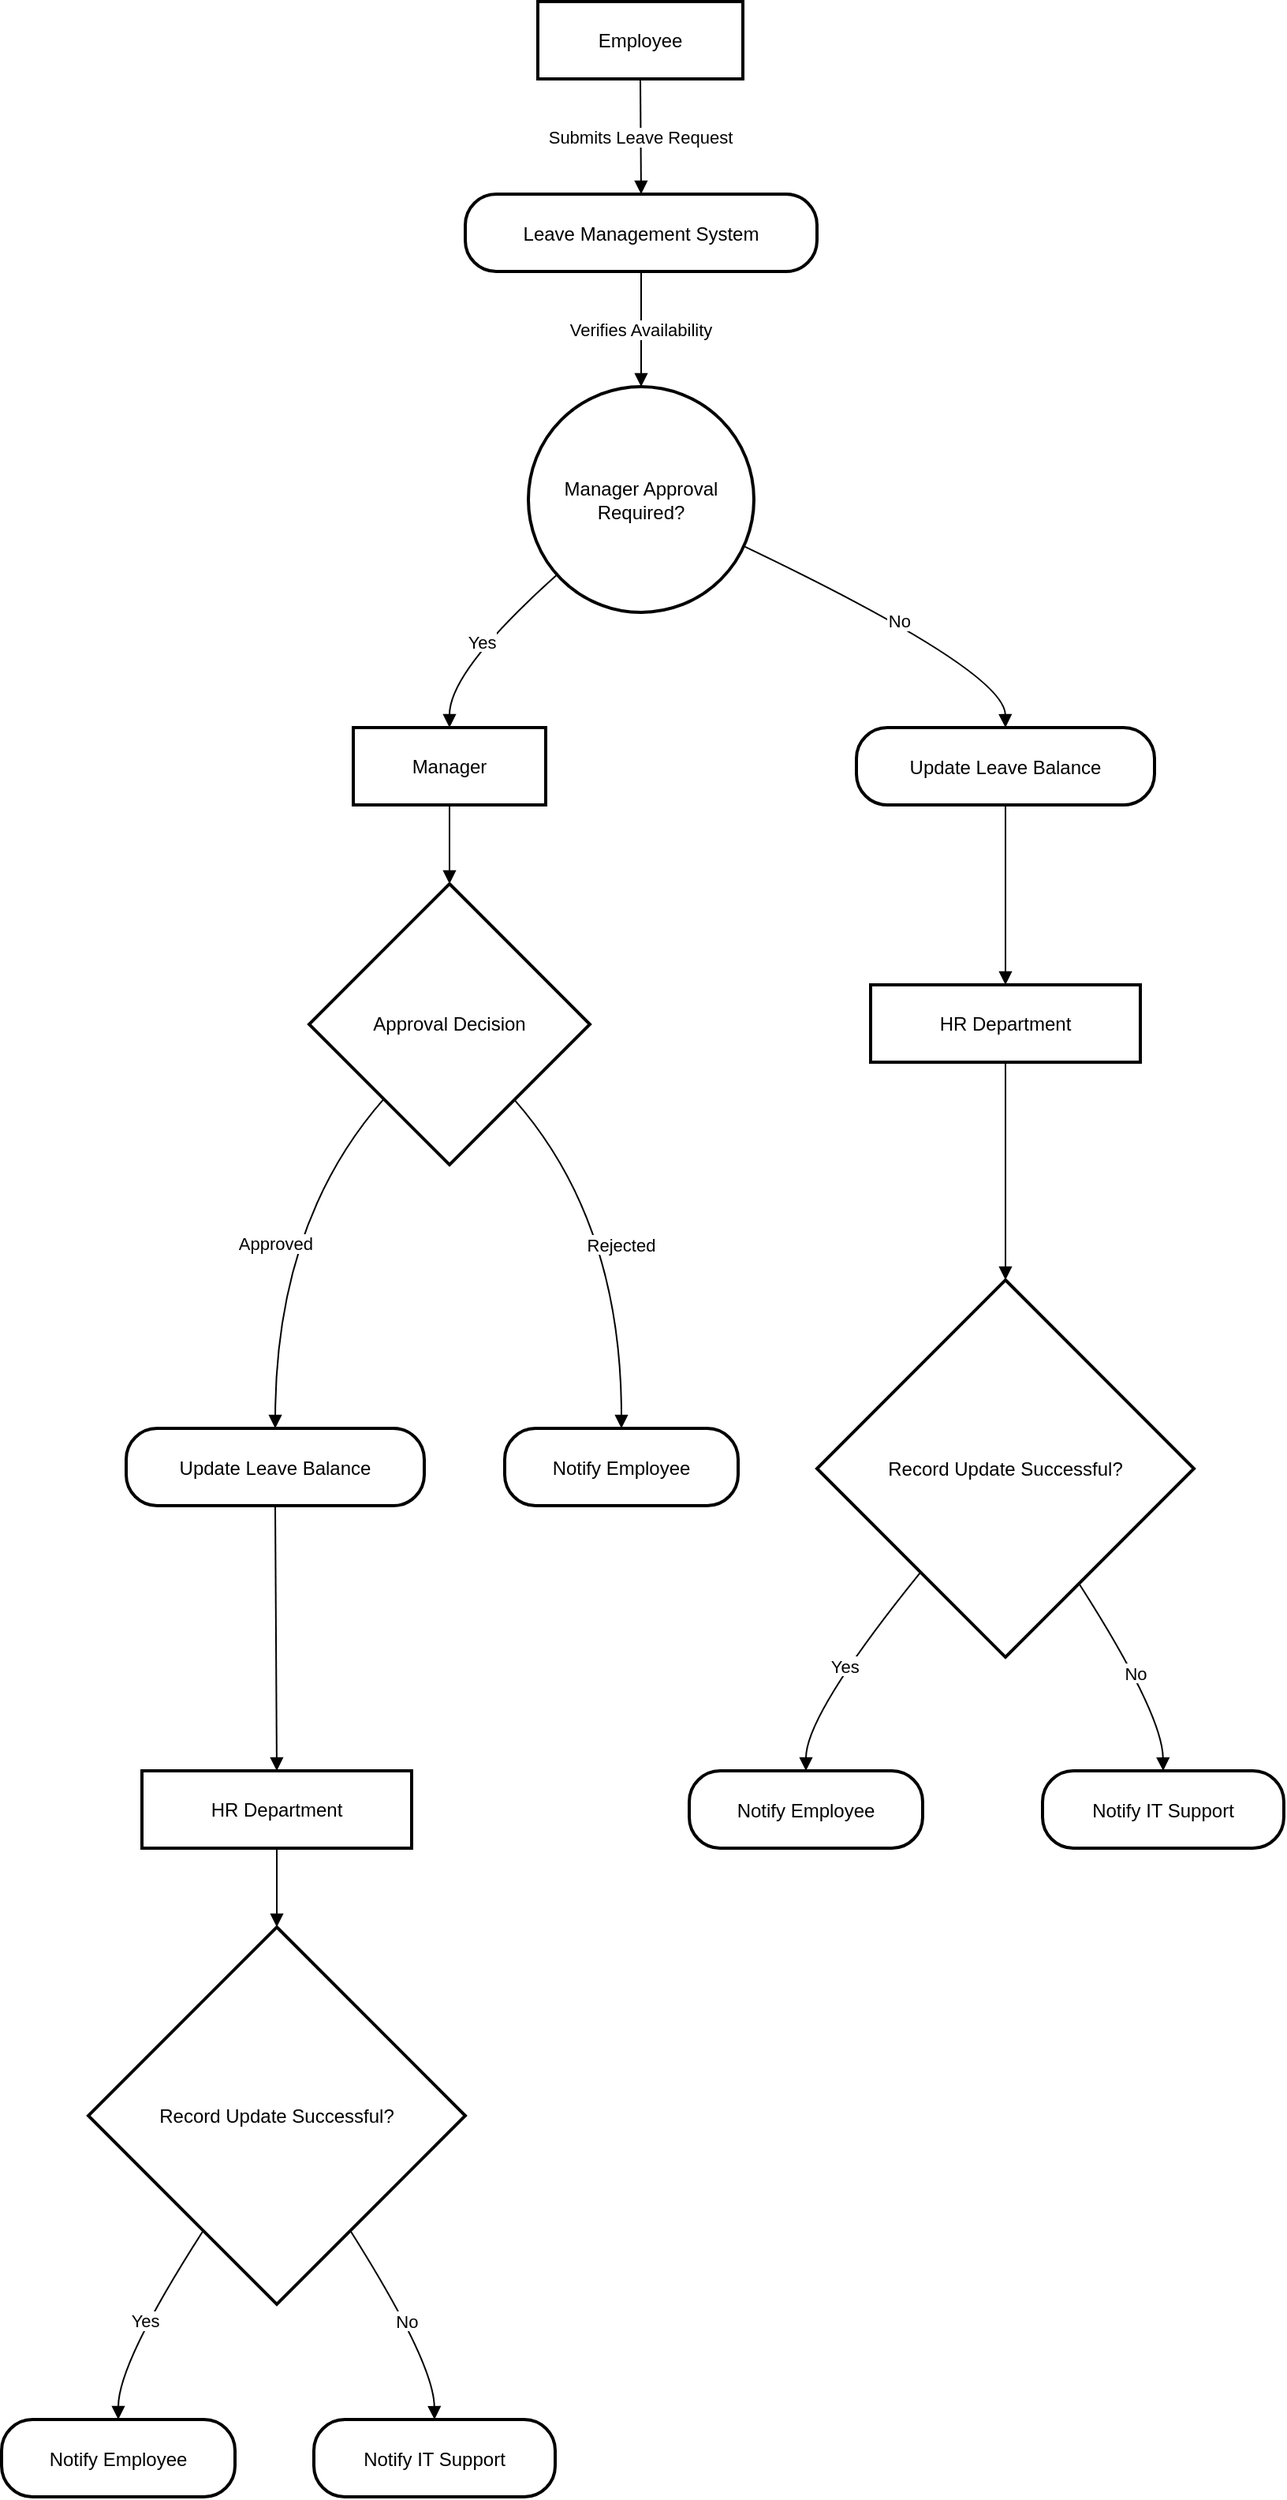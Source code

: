 <mxfile version="25.0.1">
  <diagram name="Page-1" id="J3WFRAcdgMcFPzcy3LAn">
    <mxGraphModel>
      <root>
        <mxCell id="0" />
        <mxCell id="1" parent="0" />
        <mxCell id="2" value="Employee" style="whiteSpace=wrap;strokeWidth=2;" vertex="1" parent="1">
          <mxGeometry x="348" y="8" width="130" height="49" as="geometry" />
        </mxCell>
        <mxCell id="3" value="Leave Management System" style="rounded=1;arcSize=40;strokeWidth=2" vertex="1" parent="1">
          <mxGeometry x="302" y="130" width="223" height="49" as="geometry" />
        </mxCell>
        <mxCell id="4" value="Manager Approval Required?" style="ellipse;aspect=fixed;strokeWidth=2;whiteSpace=wrap;" vertex="1" parent="1">
          <mxGeometry x="342" y="252" width="143" height="143" as="geometry" />
        </mxCell>
        <mxCell id="5" value="Manager" style="whiteSpace=wrap;strokeWidth=2;" vertex="1" parent="1">
          <mxGeometry x="231" y="468" width="122" height="49" as="geometry" />
        </mxCell>
        <mxCell id="6" value="Approval Decision" style="rhombus;strokeWidth=2;whiteSpace=wrap;" vertex="1" parent="1">
          <mxGeometry x="203" y="567" width="178" height="178" as="geometry" />
        </mxCell>
        <mxCell id="7" value="Update Leave Balance" style="rounded=1;arcSize=40;strokeWidth=2" vertex="1" parent="1">
          <mxGeometry x="87" y="912" width="189" height="49" as="geometry" />
        </mxCell>
        <mxCell id="8" value="Notify Employee" style="rounded=1;arcSize=40;strokeWidth=2" vertex="1" parent="1">
          <mxGeometry x="327" y="912" width="148" height="49" as="geometry" />
        </mxCell>
        <mxCell id="9" value="HR Department" style="whiteSpace=wrap;strokeWidth=2;" vertex="1" parent="1">
          <mxGeometry x="97" y="1129" width="171" height="49" as="geometry" />
        </mxCell>
        <mxCell id="10" value="Record Update Successful?" style="rhombus;strokeWidth=2;whiteSpace=wrap;" vertex="1" parent="1">
          <mxGeometry x="63" y="1228" width="239" height="239" as="geometry" />
        </mxCell>
        <mxCell id="11" value="Notify Employee" style="rounded=1;arcSize=40;strokeWidth=2" vertex="1" parent="1">
          <mxGeometry x="8" y="1540" width="148" height="49" as="geometry" />
        </mxCell>
        <mxCell id="12" value="Notify IT Support" style="rounded=1;arcSize=40;strokeWidth=2" vertex="1" parent="1">
          <mxGeometry x="206" y="1540" width="153" height="49" as="geometry" />
        </mxCell>
        <mxCell id="13" value="Update Leave Balance" style="rounded=1;arcSize=40;strokeWidth=2" vertex="1" parent="1">
          <mxGeometry x="550" y="468" width="189" height="49" as="geometry" />
        </mxCell>
        <mxCell id="14" value="HR Department" style="whiteSpace=wrap;strokeWidth=2;" vertex="1" parent="1">
          <mxGeometry x="559" y="631" width="171" height="49" as="geometry" />
        </mxCell>
        <mxCell id="15" value="Record Update Successful?" style="rhombus;strokeWidth=2;whiteSpace=wrap;" vertex="1" parent="1">
          <mxGeometry x="525" y="818" width="239" height="239" as="geometry" />
        </mxCell>
        <mxCell id="16" value="Notify Employee" style="rounded=1;arcSize=40;strokeWidth=2" vertex="1" parent="1">
          <mxGeometry x="444" y="1129" width="148" height="49" as="geometry" />
        </mxCell>
        <mxCell id="17" value="Notify IT Support" style="rounded=1;arcSize=40;strokeWidth=2" vertex="1" parent="1">
          <mxGeometry x="668" y="1129" width="153" height="49" as="geometry" />
        </mxCell>
        <mxCell id="18" value="Submits Leave Request" style="curved=1;startArrow=none;endArrow=block;exitX=0.5;exitY=1;entryX=0.5;entryY=0;" edge="1" parent="1" source="2" target="3">
          <mxGeometry relative="1" as="geometry">
            <Array as="points" />
          </mxGeometry>
        </mxCell>
        <mxCell id="19" value="Verifies Availability" style="curved=1;startArrow=none;endArrow=block;exitX=0.5;exitY=1;entryX=0.5;entryY=0;" edge="1" parent="1" source="3" target="4">
          <mxGeometry relative="1" as="geometry">
            <Array as="points" />
          </mxGeometry>
        </mxCell>
        <mxCell id="20" value="Yes" style="curved=1;startArrow=none;endArrow=block;exitX=0;exitY=0.95;entryX=0.5;entryY=0;" edge="1" parent="1" source="4" target="5">
          <mxGeometry relative="1" as="geometry">
            <Array as="points">
              <mxPoint x="292" y="432" />
            </Array>
          </mxGeometry>
        </mxCell>
        <mxCell id="21" value="" style="curved=1;startArrow=none;endArrow=block;exitX=0.5;exitY=1;entryX=0.5;entryY=0;" edge="1" parent="1" source="5" target="6">
          <mxGeometry relative="1" as="geometry">
            <Array as="points" />
          </mxGeometry>
        </mxCell>
        <mxCell id="22" value="Approved" style="curved=1;startArrow=none;endArrow=block;exitX=0.06;exitY=1;entryX=0.5;entryY=0.01;" edge="1" parent="1" source="6" target="7">
          <mxGeometry relative="1" as="geometry">
            <Array as="points">
              <mxPoint x="182" y="781" />
            </Array>
          </mxGeometry>
        </mxCell>
        <mxCell id="23" value="Rejected" style="curved=1;startArrow=none;endArrow=block;exitX=0.93;exitY=1;entryX=0.5;entryY=0.01;" edge="1" parent="1" source="6" target="8">
          <mxGeometry relative="1" as="geometry">
            <Array as="points">
              <mxPoint x="401" y="781" />
            </Array>
          </mxGeometry>
        </mxCell>
        <mxCell id="24" value="" style="curved=1;startArrow=none;endArrow=block;exitX=0.5;exitY=1.01;entryX=0.5;entryY=0.01;" edge="1" parent="1" source="7" target="9">
          <mxGeometry relative="1" as="geometry">
            <Array as="points" />
          </mxGeometry>
        </mxCell>
        <mxCell id="25" value="" style="curved=1;startArrow=none;endArrow=block;exitX=0.5;exitY=1.01;entryX=0.5;entryY=0;" edge="1" parent="1" source="9" target="10">
          <mxGeometry relative="1" as="geometry">
            <Array as="points" />
          </mxGeometry>
        </mxCell>
        <mxCell id="26" value="Yes" style="curved=1;startArrow=none;endArrow=block;exitX=0.18;exitY=1;entryX=0.5;entryY=0;" edge="1" parent="1" source="10" target="11">
          <mxGeometry relative="1" as="geometry">
            <Array as="points">
              <mxPoint x="82" y="1504" />
            </Array>
          </mxGeometry>
        </mxCell>
        <mxCell id="27" value="No" style="curved=1;startArrow=none;endArrow=block;exitX=0.82;exitY=1;entryX=0.5;entryY=0;" edge="1" parent="1" source="10" target="12">
          <mxGeometry relative="1" as="geometry">
            <Array as="points">
              <mxPoint x="282" y="1504" />
            </Array>
          </mxGeometry>
        </mxCell>
        <mxCell id="28" value="No" style="curved=1;startArrow=none;endArrow=block;exitX=1;exitY=0.73;entryX=0.5;entryY=0;" edge="1" parent="1" source="4" target="13">
          <mxGeometry relative="1" as="geometry">
            <Array as="points">
              <mxPoint x="644" y="432" />
            </Array>
          </mxGeometry>
        </mxCell>
        <mxCell id="29" value="" style="curved=1;startArrow=none;endArrow=block;exitX=0.5;exitY=1;entryX=0.5;entryY=0.01;" edge="1" parent="1" source="13" target="14">
          <mxGeometry relative="1" as="geometry">
            <Array as="points" />
          </mxGeometry>
        </mxCell>
        <mxCell id="30" value="" style="curved=1;startArrow=none;endArrow=block;exitX=0.5;exitY=1.01;entryX=0.5;entryY=0;" edge="1" parent="1" source="14" target="15">
          <mxGeometry relative="1" as="geometry">
            <Array as="points" />
          </mxGeometry>
        </mxCell>
        <mxCell id="31" value="Yes" style="curved=1;startArrow=none;endArrow=block;exitX=0.09;exitY=1;entryX=0.5;entryY=0.01;" edge="1" parent="1" source="15" target="16">
          <mxGeometry relative="1" as="geometry">
            <Array as="points">
              <mxPoint x="518" y="1093" />
            </Array>
          </mxGeometry>
        </mxCell>
        <mxCell id="32" value="No" style="curved=1;startArrow=none;endArrow=block;exitX=0.82;exitY=1;entryX=0.5;entryY=0.01;" edge="1" parent="1" source="15" target="17">
          <mxGeometry relative="1" as="geometry">
            <Array as="points">
              <mxPoint x="744" y="1093" />
            </Array>
          </mxGeometry>
        </mxCell>
      </root>
    </mxGraphModel>
  </diagram>
</mxfile>
